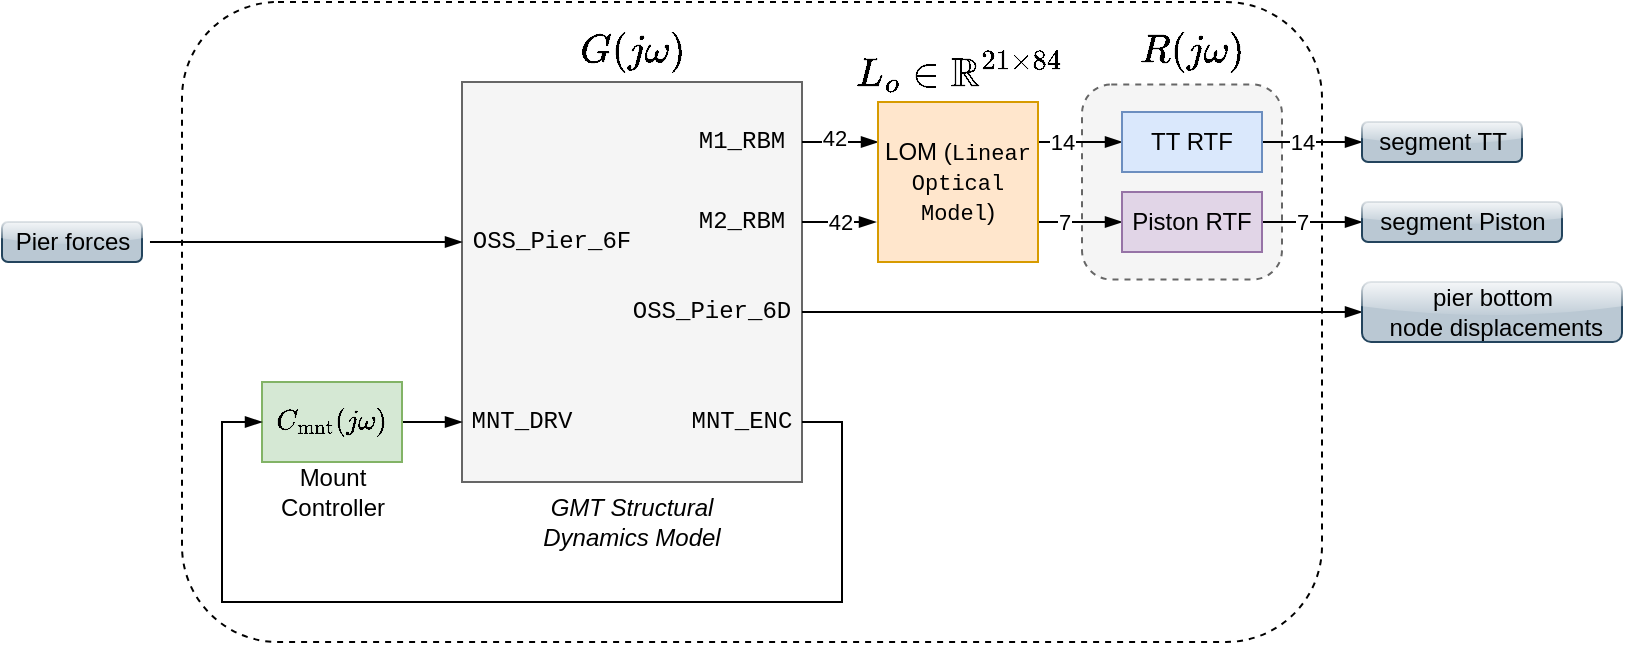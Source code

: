 <mxfile version="16.5.1" type="device"><diagram id="VAqxFbibrV7rMCdl3EFI" name="Page-1"><mxGraphModel dx="772" dy="566" grid="1" gridSize="10" guides="1" tooltips="1" connect="1" arrows="1" fold="1" page="1" pageScale="1" pageWidth="1169" pageHeight="827" math="1" shadow="0"><root><mxCell id="2puKaZiFbP_S5VQgzRaS-0"/><mxCell id="2puKaZiFbP_S5VQgzRaS-1" parent="2puKaZiFbP_S5VQgzRaS-0"/><mxCell id="2puKaZiFbP_S5VQgzRaS-2" value="" style="rounded=1;whiteSpace=wrap;html=1;fontFamily=Courier New;dashed=1;" parent="2puKaZiFbP_S5VQgzRaS-1" vertex="1"><mxGeometry x="290" y="150" width="570" height="320" as="geometry"/></mxCell><mxCell id="2puKaZiFbP_S5VQgzRaS-3" value="" style="rounded=1;whiteSpace=wrap;html=1;fontFamily=Courier New;dashed=1;fillColor=#f5f5f5;fontColor=#333333;strokeColor=#666666;" parent="2puKaZiFbP_S5VQgzRaS-1" vertex="1"><mxGeometry x="740" y="191.25" width="100" height="97.5" as="geometry"/></mxCell><mxCell id="2puKaZiFbP_S5VQgzRaS-4" value="" style="rounded=0;whiteSpace=wrap;html=1;align=center;fillColor=#f5f5f5;strokeColor=#666666;fontColor=#333333;glass=0;" parent="2puKaZiFbP_S5VQgzRaS-1" vertex="1"><mxGeometry x="430" y="190" width="170" height="200" as="geometry"/></mxCell><mxCell id="2puKaZiFbP_S5VQgzRaS-5" value="M1_RBM" style="text;html=1;strokeColor=none;fillColor=none;align=center;verticalAlign=middle;whiteSpace=wrap;rounded=0;fontFamily=Courier New;fontSize=12;" parent="2puKaZiFbP_S5VQgzRaS-1" vertex="1"><mxGeometry x="540" y="210" width="60" height="20" as="geometry"/></mxCell><mxCell id="2puKaZiFbP_S5VQgzRaS-6" value="42" style="edgeStyle=orthogonalEdgeStyle;rounded=0;orthogonalLoop=1;jettySize=auto;html=1;exitX=1;exitY=0.5;exitDx=0;exitDy=0;startArrow=none;startFill=0;endArrow=blockThin;endFill=1;" parent="2puKaZiFbP_S5VQgzRaS-1" source="2puKaZiFbP_S5VQgzRaS-7" edge="1"><mxGeometry relative="1" as="geometry"><mxPoint x="599" y="260" as="sourcePoint"/><mxPoint x="637" y="260" as="targetPoint"/></mxGeometry></mxCell><mxCell id="2puKaZiFbP_S5VQgzRaS-7" value="M2_RBM" style="text;html=1;strokeColor=none;fillColor=none;align=center;verticalAlign=middle;whiteSpace=wrap;rounded=0;fontFamily=Courier New;fontSize=12;fontStyle=0" parent="2puKaZiFbP_S5VQgzRaS-1" vertex="1"><mxGeometry x="540" y="250" width="60" height="20" as="geometry"/></mxCell><mxCell id="2puKaZiFbP_S5VQgzRaS-8" value="GMT Structural&lt;br&gt;Dynamics Model" style="text;html=1;strokeColor=none;fillColor=none;align=center;verticalAlign=middle;whiteSpace=wrap;rounded=0;fontFamily=Helvetica;fontSize=12;fontStyle=2" parent="2puKaZiFbP_S5VQgzRaS-1" vertex="1"><mxGeometry x="440" y="389" width="150" height="41" as="geometry"/></mxCell><mxCell id="2puKaZiFbP_S5VQgzRaS-9" style="edgeStyle=orthogonalEdgeStyle;rounded=0;jumpStyle=gap;orthogonalLoop=1;jettySize=auto;html=1;endArrow=blockThin;endFill=1;entryX=0;entryY=0.25;entryDx=0;entryDy=0;exitX=1;exitY=0.5;exitDx=0;exitDy=0;" parent="2puKaZiFbP_S5VQgzRaS-1" source="2puKaZiFbP_S5VQgzRaS-5" target="2puKaZiFbP_S5VQgzRaS-15" edge="1"><mxGeometry relative="1" as="geometry"><mxPoint x="630" y="210" as="targetPoint"/><mxPoint x="610" y="200" as="sourcePoint"/></mxGeometry></mxCell><mxCell id="2puKaZiFbP_S5VQgzRaS-10" value="42" style="edgeLabel;html=1;align=center;verticalAlign=middle;resizable=0;points=[];" parent="2puKaZiFbP_S5VQgzRaS-9" vertex="1" connectable="0"><mxGeometry x="-0.368" y="2" relative="1" as="geometry"><mxPoint x="4" as="offset"/></mxGeometry></mxCell><mxCell id="2puKaZiFbP_S5VQgzRaS-11" style="edgeStyle=orthogonalEdgeStyle;rounded=0;orthogonalLoop=1;jettySize=auto;html=1;exitX=1;exitY=0.25;exitDx=0;exitDy=0;entryX=0;entryY=0.5;entryDx=0;entryDy=0;endArrow=blockThin;endFill=1;" parent="2puKaZiFbP_S5VQgzRaS-1" source="2puKaZiFbP_S5VQgzRaS-15" target="2puKaZiFbP_S5VQgzRaS-18" edge="1"><mxGeometry relative="1" as="geometry"/></mxCell><mxCell id="2puKaZiFbP_S5VQgzRaS-12" value="14" style="edgeLabel;html=1;align=center;verticalAlign=middle;resizable=0;points=[];" parent="2puKaZiFbP_S5VQgzRaS-11" vertex="1" connectable="0"><mxGeometry x="-0.2" y="-2" relative="1" as="geometry"><mxPoint x="-5" y="-2" as="offset"/></mxGeometry></mxCell><mxCell id="2puKaZiFbP_S5VQgzRaS-13" style="edgeStyle=orthogonalEdgeStyle;rounded=0;orthogonalLoop=1;jettySize=auto;html=1;exitX=1;exitY=0.75;exitDx=0;exitDy=0;endArrow=blockThin;endFill=1;" parent="2puKaZiFbP_S5VQgzRaS-1" source="2puKaZiFbP_S5VQgzRaS-15" target="2puKaZiFbP_S5VQgzRaS-21" edge="1"><mxGeometry relative="1" as="geometry"/></mxCell><mxCell id="2puKaZiFbP_S5VQgzRaS-14" value="7" style="edgeLabel;html=1;align=center;verticalAlign=middle;resizable=0;points=[];" parent="2puKaZiFbP_S5VQgzRaS-13" vertex="1" connectable="0"><mxGeometry x="0.25" y="-1" relative="1" as="geometry"><mxPoint x="-14" y="-1" as="offset"/></mxGeometry></mxCell><mxCell id="2puKaZiFbP_S5VQgzRaS-15" value="LOM (&lt;font face=&quot;Courier New&quot; style=&quot;font-size: 11px&quot;&gt;Linear Optical Model&lt;/font&gt;)" style="rounded=0;whiteSpace=wrap;html=1;align=center;labelBackgroundColor=none;fillColor=#ffe6cc;strokeColor=#d79b00;" parent="2puKaZiFbP_S5VQgzRaS-1" vertex="1"><mxGeometry x="638" y="200" width="80" height="80" as="geometry"/></mxCell><mxCell id="2puKaZiFbP_S5VQgzRaS-16" style="edgeStyle=orthogonalEdgeStyle;rounded=0;orthogonalLoop=1;jettySize=auto;html=1;exitX=1;exitY=0.5;exitDx=0;exitDy=0;startArrow=none;startFill=0;endArrow=blockThin;endFill=1;" parent="2puKaZiFbP_S5VQgzRaS-1" source="2puKaZiFbP_S5VQgzRaS-18" target="2puKaZiFbP_S5VQgzRaS-22" edge="1"><mxGeometry relative="1" as="geometry"><mxPoint x="843" y="225.5" as="targetPoint"/></mxGeometry></mxCell><mxCell id="2puKaZiFbP_S5VQgzRaS-17" value="14" style="edgeLabel;html=1;align=center;verticalAlign=middle;resizable=0;points=[];" parent="2puKaZiFbP_S5VQgzRaS-16" vertex="1" connectable="0"><mxGeometry x="-0.256" y="2" relative="1" as="geometry"><mxPoint x="1" y="2" as="offset"/></mxGeometry></mxCell><mxCell id="2puKaZiFbP_S5VQgzRaS-18" value="TT RTF" style="rounded=0;whiteSpace=wrap;html=1;align=center;labelBackgroundColor=none;fillColor=#dae8fc;strokeColor=#6c8ebf;" parent="2puKaZiFbP_S5VQgzRaS-1" vertex="1"><mxGeometry x="760" y="205" width="70" height="30" as="geometry"/></mxCell><mxCell id="2puKaZiFbP_S5VQgzRaS-19" style="edgeStyle=orthogonalEdgeStyle;rounded=0;orthogonalLoop=1;jettySize=auto;html=1;exitX=1;exitY=0.5;exitDx=0;exitDy=0;startArrow=none;startFill=0;endArrow=blockThin;endFill=1;" parent="2puKaZiFbP_S5VQgzRaS-1" source="2puKaZiFbP_S5VQgzRaS-21" target="2puKaZiFbP_S5VQgzRaS-23" edge="1"><mxGeometry relative="1" as="geometry"><mxPoint x="843" y="280.5" as="targetPoint"/></mxGeometry></mxCell><mxCell id="2puKaZiFbP_S5VQgzRaS-20" value="7" style="edgeLabel;html=1;align=center;verticalAlign=middle;resizable=0;points=[];" parent="2puKaZiFbP_S5VQgzRaS-19" vertex="1" connectable="0"><mxGeometry x="-0.256" relative="1" as="geometry"><mxPoint x="1" as="offset"/></mxGeometry></mxCell><mxCell id="2puKaZiFbP_S5VQgzRaS-21" value="Piston RTF" style="rounded=0;whiteSpace=wrap;html=1;align=center;labelBackgroundColor=none;fillColor=#e1d5e7;strokeColor=#9673a6;" parent="2puKaZiFbP_S5VQgzRaS-1" vertex="1"><mxGeometry x="760" y="245" width="70" height="30" as="geometry"/></mxCell><mxCell id="2puKaZiFbP_S5VQgzRaS-22" value="segment TT" style="text;html=1;align=center;verticalAlign=middle;resizable=0;points=[];autosize=1;strokeColor=#23445d;fillColor=#bac8d3;rounded=1;glass=1;" parent="2puKaZiFbP_S5VQgzRaS-1" vertex="1"><mxGeometry x="880" y="210" width="80" height="20" as="geometry"/></mxCell><mxCell id="2puKaZiFbP_S5VQgzRaS-23" value="segment Piston" style="text;html=1;align=center;verticalAlign=middle;resizable=0;points=[];autosize=1;strokeColor=#23445d;fillColor=#bac8d3;rounded=1;glass=1;" parent="2puKaZiFbP_S5VQgzRaS-1" vertex="1"><mxGeometry x="880" y="250" width="100" height="20" as="geometry"/></mxCell><mxCell id="2puKaZiFbP_S5VQgzRaS-24" value="$$G(j\omega)$$" style="text;html=1;align=center;verticalAlign=middle;resizable=0;points=[];autosize=1;strokeColor=none;fillColor=none;fontSize=17;" parent="2puKaZiFbP_S5VQgzRaS-1" vertex="1"><mxGeometry x="445" y="160" width="140" height="30" as="geometry"/></mxCell><mxCell id="2puKaZiFbP_S5VQgzRaS-25" value="$$R(j\omega)$$" style="text;html=1;align=center;verticalAlign=middle;resizable=0;points=[];autosize=1;strokeColor=none;fillColor=none;fontSize=17;" parent="2puKaZiFbP_S5VQgzRaS-1" vertex="1"><mxGeometry x="725" y="160" width="140" height="30" as="geometry"/></mxCell><mxCell id="2puKaZiFbP_S5VQgzRaS-26" value="$$L_o \in \mathbb{R}^{21 \times 84}$$" style="text;html=1;align=center;verticalAlign=middle;resizable=0;points=[];autosize=1;strokeColor=none;fillColor=none;fontSize=17;" parent="2puKaZiFbP_S5VQgzRaS-1" vertex="1"><mxGeometry x="523" y="170" width="310" height="30" as="geometry"/></mxCell><mxCell id="4dYaENwa-tvJuZB6xP2F-1" style="edgeStyle=orthogonalEdgeStyle;rounded=0;orthogonalLoop=1;jettySize=auto;html=1;exitX=1;exitY=0.5;exitDx=0;exitDy=0;entryX=0;entryY=0.5;entryDx=0;entryDy=0;entryPerimeter=0;endArrow=blockThin;endFill=1;" edge="1" parent="2puKaZiFbP_S5VQgzRaS-1" source="2puKaZiFbP_S5VQgzRaS-27" target="4dYaENwa-tvJuZB6xP2F-0"><mxGeometry relative="1" as="geometry"/></mxCell><mxCell id="2puKaZiFbP_S5VQgzRaS-27" value="OSS_Pier_6D" style="text;html=1;strokeColor=none;fillColor=none;align=center;verticalAlign=middle;whiteSpace=wrap;rounded=0;fontFamily=Courier New;fontSize=12;" parent="2puKaZiFbP_S5VQgzRaS-1" vertex="1"><mxGeometry x="510" y="295" width="90" height="20" as="geometry"/></mxCell><mxCell id="2puKaZiFbP_S5VQgzRaS-28" value="MNT_ENC" style="text;html=1;strokeColor=none;fillColor=none;align=center;verticalAlign=middle;whiteSpace=wrap;rounded=0;fontFamily=Courier New;fontSize=12;fontStyle=0" parent="2puKaZiFbP_S5VQgzRaS-1" vertex="1"><mxGeometry x="540" y="350" width="60" height="20" as="geometry"/></mxCell><mxCell id="2puKaZiFbP_S5VQgzRaS-29" value="MNT_DRV" style="text;html=1;strokeColor=none;fillColor=none;align=center;verticalAlign=middle;whiteSpace=wrap;rounded=0;fontFamily=Courier New;fontSize=12;fontStyle=0" parent="2puKaZiFbP_S5VQgzRaS-1" vertex="1"><mxGeometry x="430" y="350" width="60" height="20" as="geometry"/></mxCell><mxCell id="2puKaZiFbP_S5VQgzRaS-41" style="edgeStyle=orthogonalEdgeStyle;rounded=0;orthogonalLoop=1;jettySize=auto;html=1;exitX=1;exitY=0.5;exitDx=0;exitDy=0;entryX=0;entryY=0.5;entryDx=0;entryDy=0;endArrow=blockThin;endFill=1;" parent="2puKaZiFbP_S5VQgzRaS-1" source="2puKaZiFbP_S5VQgzRaS-30" target="2puKaZiFbP_S5VQgzRaS-29" edge="1"><mxGeometry relative="1" as="geometry"/></mxCell><mxCell id="2puKaZiFbP_S5VQgzRaS-30" value="$$C_\textrm{mnt}(j\omega)$$" style="rounded=0;whiteSpace=wrap;html=1;fillColor=#d5e8d4;strokeColor=#82b366;" parent="2puKaZiFbP_S5VQgzRaS-1" vertex="1"><mxGeometry x="330" y="340" width="70" height="40" as="geometry"/></mxCell><mxCell id="2puKaZiFbP_S5VQgzRaS-31" value="Mount&lt;br&gt;Controller" style="text;html=1;align=center;verticalAlign=middle;resizable=0;points=[];autosize=1;" parent="2puKaZiFbP_S5VQgzRaS-1" vertex="1"><mxGeometry x="330" y="380" width="70" height="30" as="geometry"/></mxCell><mxCell id="2puKaZiFbP_S5VQgzRaS-32" value="" style="endArrow=blockThin;html=1;endFill=1;entryX=0;entryY=0.5;entryDx=0;entryDy=0;exitX=1.057;exitY=0.5;exitDx=0;exitDy=0;exitPerimeter=0;" parent="2puKaZiFbP_S5VQgzRaS-1" source="2puKaZiFbP_S5VQgzRaS-33" target="2puKaZiFbP_S5VQgzRaS-42" edge="1"><mxGeometry width="50" height="50" relative="1" as="geometry"><mxPoint x="237" y="266" as="sourcePoint"/><mxPoint x="250" y="235" as="targetPoint"/></mxGeometry></mxCell><mxCell id="2puKaZiFbP_S5VQgzRaS-33" value="Pier forces" style="text;html=1;align=center;verticalAlign=middle;resizable=0;points=[];autosize=1;glass=1;rounded=1;shadow=0;sketch=0;fillColor=#bac8d3;strokeColor=#23445d;" parent="2puKaZiFbP_S5VQgzRaS-1" vertex="1"><mxGeometry x="200" y="260" width="70" height="20" as="geometry"/></mxCell><mxCell id="2puKaZiFbP_S5VQgzRaS-34" style="edgeStyle=orthogonalEdgeStyle;rounded=0;jumpStyle=gap;orthogonalLoop=1;jettySize=auto;html=1;startArrow=none;startFill=0;endArrow=blockThin;endFill=1;strokeWidth=1;fontFamily=Courier New;fontSize=11;fontColor=#0000FF;exitX=1;exitY=0.5;exitDx=0;exitDy=0;entryX=0;entryY=0.5;entryDx=0;entryDy=0;" parent="2puKaZiFbP_S5VQgzRaS-1" source="2puKaZiFbP_S5VQgzRaS-28" target="2puKaZiFbP_S5VQgzRaS-30" edge="1"><mxGeometry relative="1" as="geometry"><mxPoint x="180" y="400" as="sourcePoint"/><mxPoint x="320" y="360" as="targetPoint"/><Array as="points"><mxPoint x="620" y="360"/><mxPoint x="620" y="450"/><mxPoint x="310" y="450"/><mxPoint x="310" y="360"/></Array></mxGeometry></mxCell><mxCell id="2puKaZiFbP_S5VQgzRaS-42" value="OSS_Pier_6F" style="text;html=1;strokeColor=none;fillColor=none;align=center;verticalAlign=middle;whiteSpace=wrap;rounded=0;fontFamily=Courier New;fontSize=12;fontStyle=0" parent="2puKaZiFbP_S5VQgzRaS-1" vertex="1"><mxGeometry x="430" y="260" width="90" height="20" as="geometry"/></mxCell><mxCell id="4dYaENwa-tvJuZB6xP2F-0" value="pier bottom&lt;br&gt;&amp;nbsp;node displacements" style="text;html=1;align=center;verticalAlign=middle;resizable=0;points=[];autosize=1;strokeColor=#23445d;fillColor=#bac8d3;rounded=1;glass=1;" vertex="1" parent="2puKaZiFbP_S5VQgzRaS-1"><mxGeometry x="880" y="290" width="130" height="30" as="geometry"/></mxCell></root></mxGraphModel></diagram></mxfile>